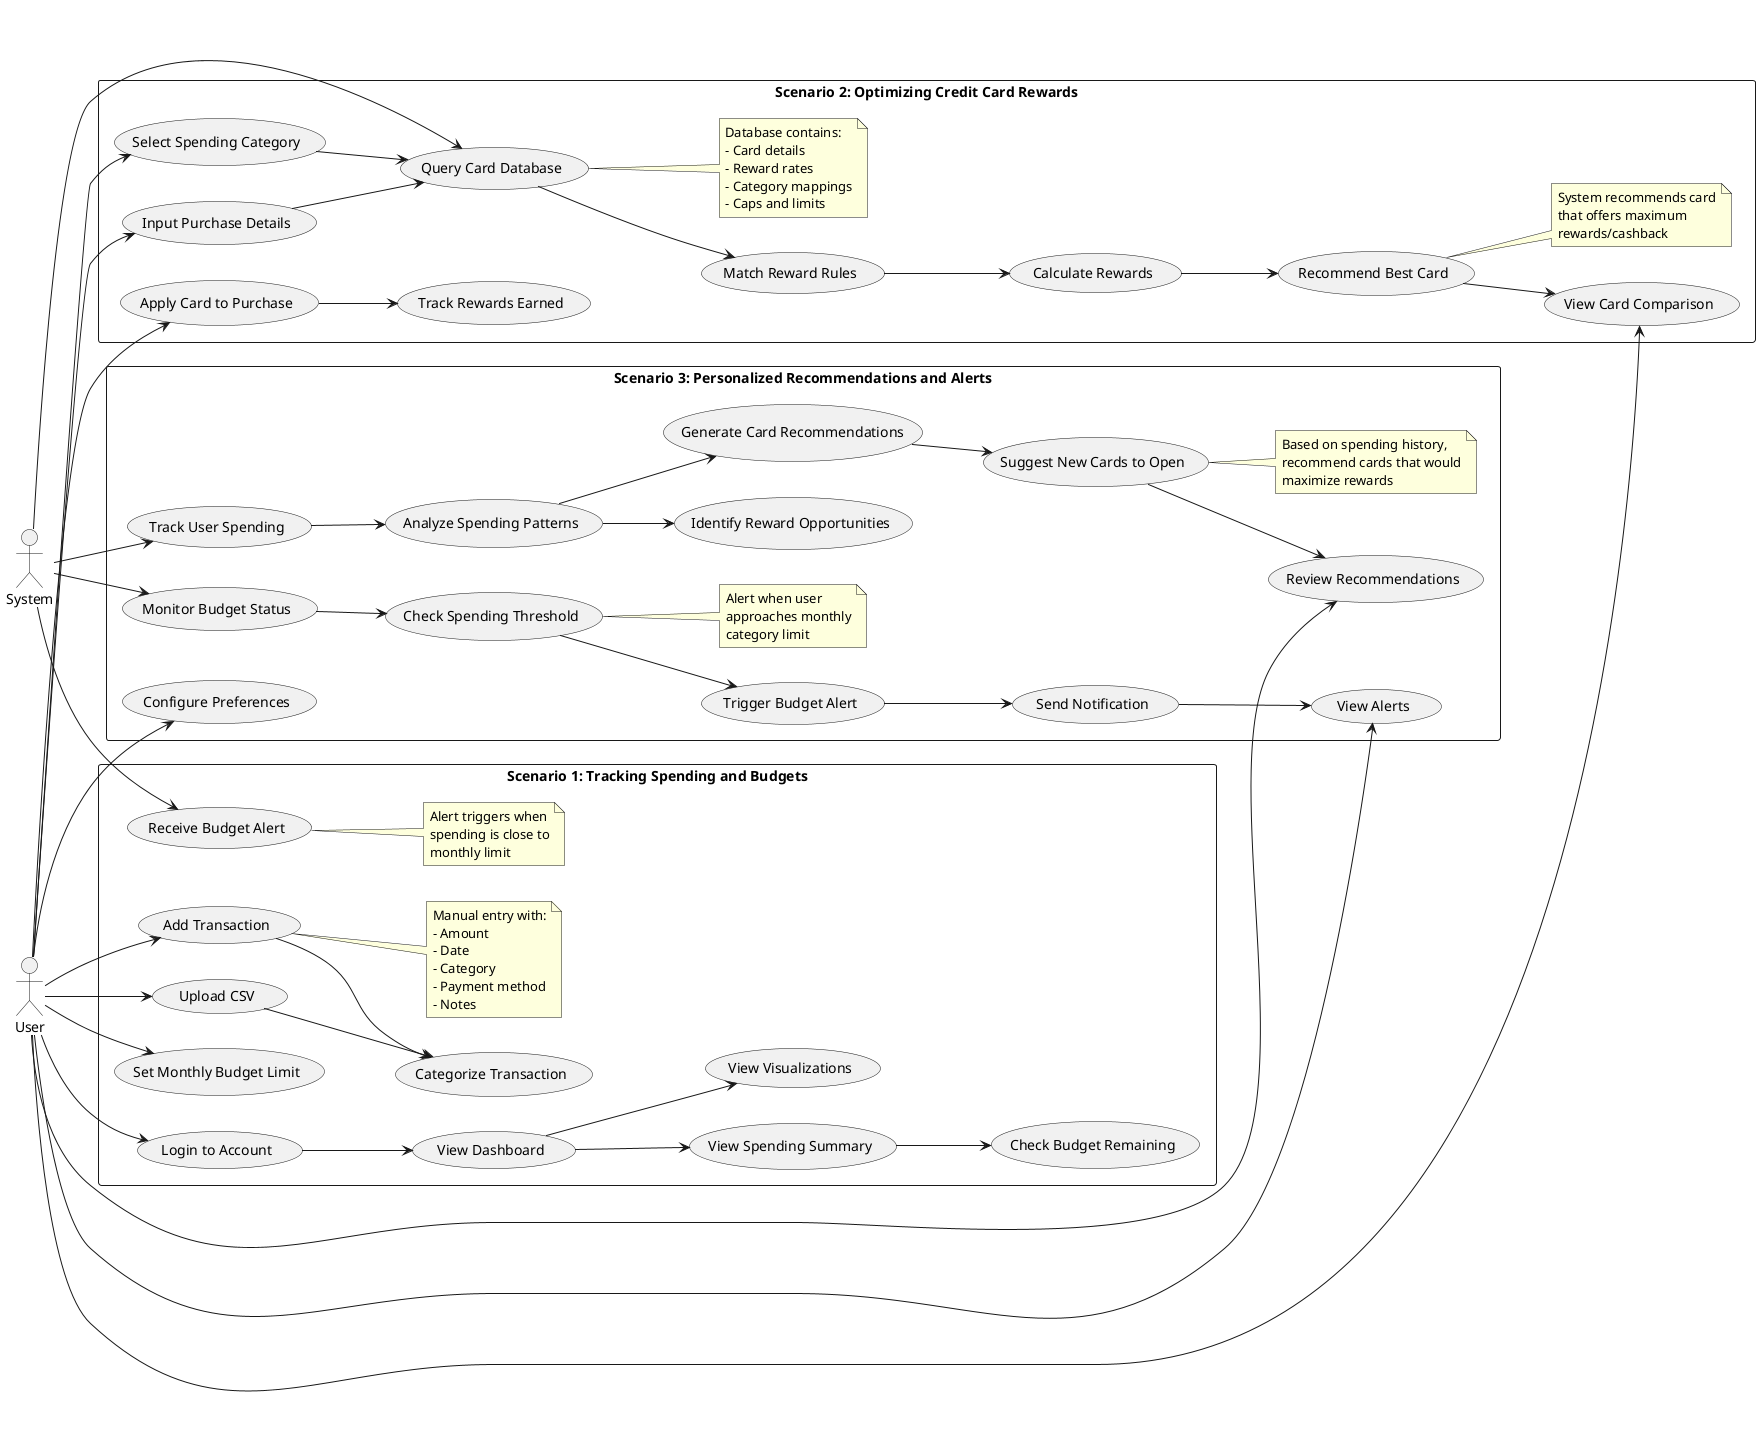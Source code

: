 @startuml CardSense Detailed Use Case Scenarios

left to right direction

actor "User" as user
actor "System" as system

' ============ Scenario 1: Tracking Spending and Budgets ============
rectangle "Scenario 1: Tracking Spending and Budgets" {
  usecase "Login to Account" as S1_UC1
  usecase "View Dashboard" as S1_UC2
  usecase "Add Transaction" as S1_UC3
  usecase "Upload CSV" as S1_UC4
  usecase "Categorize Transaction" as S1_UC5
  usecase "Set Monthly Budget Limit" as S1_UC6
  usecase "View Spending Summary" as S1_UC7
  usecase "Check Budget Remaining" as S1_UC8
  usecase "Receive Budget Alert" as S1_UC9
  usecase "View Visualizations" as S1_UC10
  
  user --> S1_UC1
  S1_UC1 --> S1_UC2
  user --> S1_UC3
  user --> S1_UC4
  S1_UC3 --> S1_UC5
  S1_UC4 --> S1_UC5
  user --> S1_UC6
  S1_UC2 --> S1_UC7
  S1_UC7 --> S1_UC8
  S1_UC2 --> S1_UC10
  system --> S1_UC9
  
  note right of S1_UC3
    Manual entry with:
    - Amount
    - Date
    - Category
    - Payment method
    - Notes
  end note
  
  note right of S1_UC9
    Alert triggers when
    spending is close to
    monthly limit
  end note
}

' ============ Scenario 2: Optimizing Credit Card Rewards ============
rectangle "Scenario 2: Optimizing Credit Card Rewards" {
  usecase "Input Purchase Details" as S2_UC1
  usecase "Select Spending Category" as S2_UC2
  usecase "Query Card Database" as S2_UC3
  usecase "Match Reward Rules" as S2_UC4
  usecase "Calculate Rewards" as S2_UC5
  usecase "Recommend Best Card" as S2_UC6
  usecase "View Card Comparison" as S2_UC7
  usecase "Apply Card to Purchase" as S2_UC8
  usecase "Track Rewards Earned" as S2_UC9
  
  user --> S2_UC1
  user --> S2_UC2
  S2_UC1 --> S2_UC3
  S2_UC2 --> S2_UC3
  system --> S2_UC3
  S2_UC3 --> S2_UC4
  S2_UC4 --> S2_UC5
  S2_UC5 --> S2_UC6
  user --> S2_UC7
  S2_UC6 --> S2_UC7
  user --> S2_UC8
  S2_UC8 --> S2_UC9
  
  note right of S2_UC3
    Database contains:
    - Card details
    - Reward rates
    - Category mappings
    - Caps and limits
  end note
  
  note right of S2_UC6
    System recommends card
    that offers maximum
    rewards/cashback
  end note
}

' ============ Scenario 3: Personalized Recommendations and Alerts ============
rectangle "Scenario 3: Personalized Recommendations and Alerts" {
  usecase "Track User Spending" as S3_UC1
  usecase "Analyze Spending Patterns" as S3_UC2
  usecase "Monitor Budget Status" as S3_UC3
  usecase "Check Spending Threshold" as S3_UC4
  usecase "Trigger Budget Alert" as S3_UC5
  usecase "Send Notification" as S3_UC6
  usecase "Generate Card Recommendations" as S3_UC7
  usecase "Identify Reward Opportunities" as S3_UC8
  usecase "Suggest New Cards to Open" as S3_UC9
  usecase "View Alerts" as S3_UC10
  usecase "Review Recommendations" as S3_UC11
  usecase "Configure Preferences" as S3_UC12
  
  system --> S3_UC1
  S3_UC1 --> S3_UC2
  system --> S3_UC3
  S3_UC3 --> S3_UC4
  S3_UC4 --> S3_UC5
  S3_UC5 --> S3_UC6
  S3_UC2 --> S3_UC7
  S3_UC2 --> S3_UC8
  S3_UC7 --> S3_UC9
  user --> S3_UC10
  S3_UC6 --> S3_UC10
  user --> S3_UC11
  S3_UC9 --> S3_UC11
  user --> S3_UC12
  
  note right of S3_UC4
    Alert when user
    approaches monthly
    category limit
  end note
  
  note right of S3_UC9
    Based on spending history,
    recommend cards that would
    maximize rewards
  end note
}

@enduml


